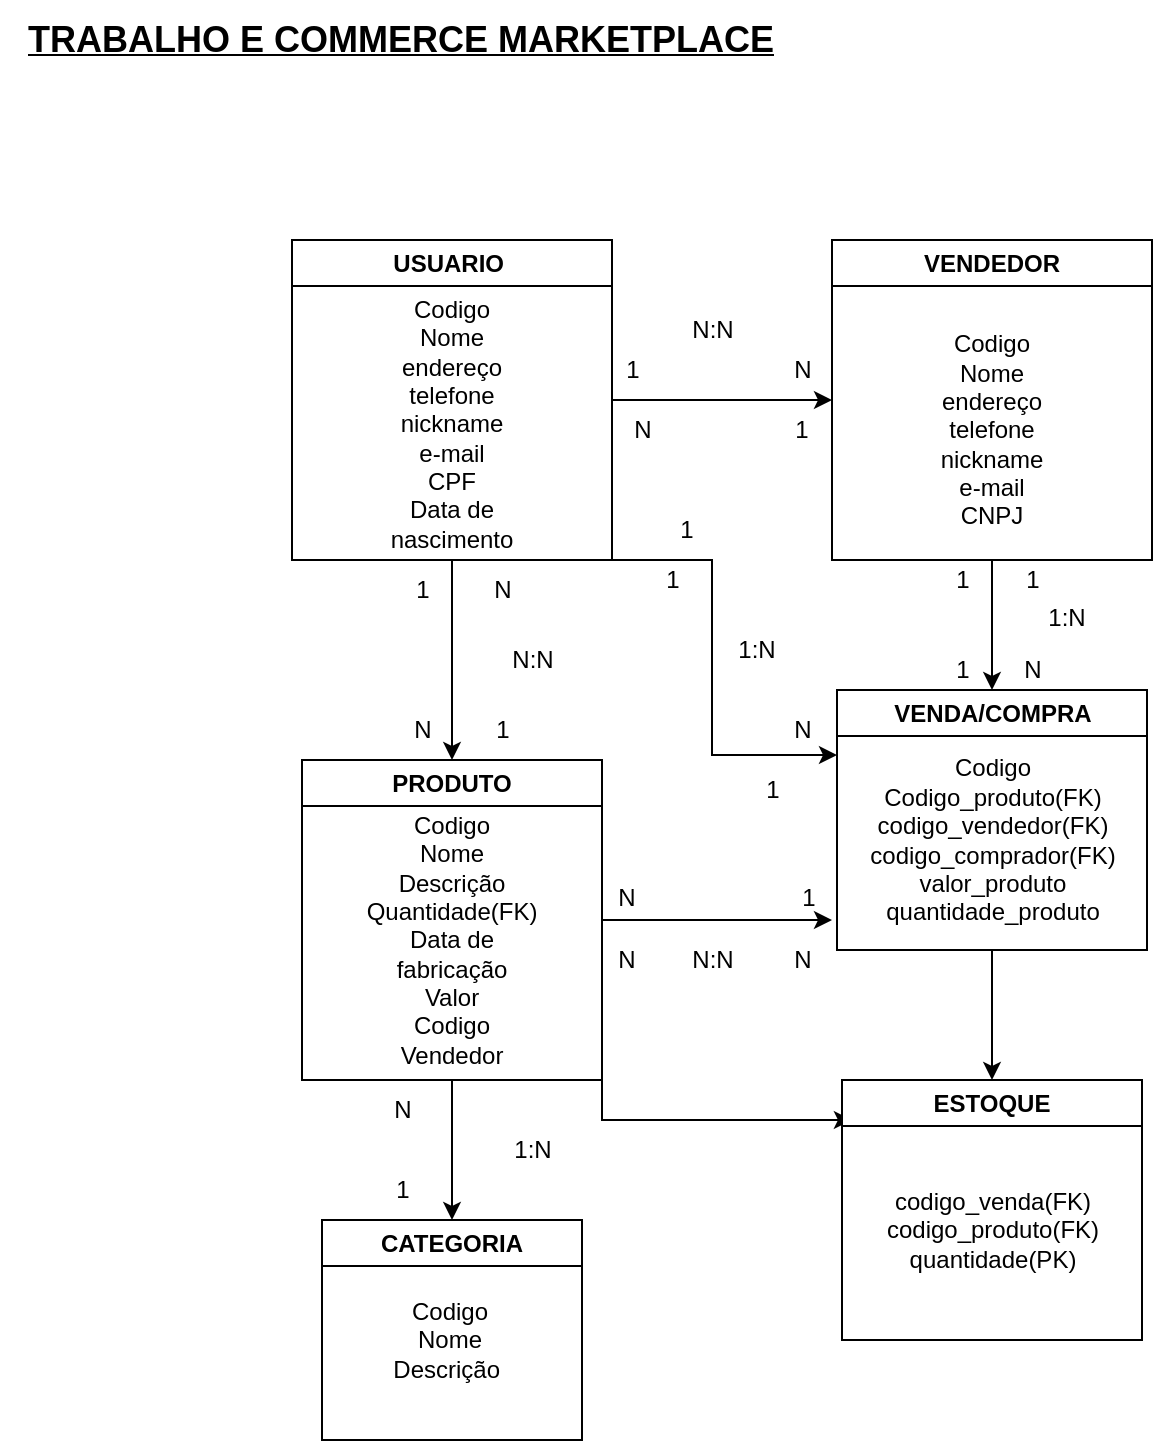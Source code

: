 <mxfile version="21.1.0" type="github">
  <diagram name="Página-1" id="_EBDA8QYbZ0stD0L5a_n">
    <mxGraphModel dx="1164" dy="708" grid="1" gridSize="10" guides="1" tooltips="1" connect="1" arrows="1" fold="1" page="1" pageScale="1" pageWidth="827" pageHeight="1169" math="0" shadow="0">
      <root>
        <mxCell id="0" />
        <mxCell id="1" parent="0" />
        <mxCell id="1_b0nGrSuRPOqD3Ceiw3-1" value="&lt;b&gt;&lt;u&gt;&lt;font style=&quot;font-size: 18px;&quot;&gt;TRABALHO E COMMERCE MARKETPLACE&lt;/font&gt;&lt;/u&gt;&lt;/b&gt;" style="text;html=1;align=center;verticalAlign=middle;resizable=0;points=[];autosize=1;strokeColor=none;fillColor=none;" vertex="1" parent="1">
          <mxGeometry x="214" y="10" width="400" height="40" as="geometry" />
        </mxCell>
        <mxCell id="1_b0nGrSuRPOqD3Ceiw3-23" style="edgeStyle=orthogonalEdgeStyle;rounded=0;orthogonalLoop=1;jettySize=auto;html=1;exitX=1;exitY=0.5;exitDx=0;exitDy=0;entryX=0;entryY=0.5;entryDx=0;entryDy=0;" edge="1" parent="1" source="1_b0nGrSuRPOqD3Ceiw3-3" target="1_b0nGrSuRPOqD3Ceiw3-10">
          <mxGeometry relative="1" as="geometry">
            <mxPoint x="640" y="210" as="targetPoint" />
          </mxGeometry>
        </mxCell>
        <mxCell id="1_b0nGrSuRPOqD3Ceiw3-28" style="edgeStyle=orthogonalEdgeStyle;rounded=0;orthogonalLoop=1;jettySize=auto;html=1;exitX=0.5;exitY=1;exitDx=0;exitDy=0;entryX=0.5;entryY=0;entryDx=0;entryDy=0;" edge="1" parent="1" source="1_b0nGrSuRPOqD3Ceiw3-3" target="1_b0nGrSuRPOqD3Ceiw3-4">
          <mxGeometry relative="1" as="geometry" />
        </mxCell>
        <mxCell id="1_b0nGrSuRPOqD3Ceiw3-50" style="edgeStyle=orthogonalEdgeStyle;rounded=0;orthogonalLoop=1;jettySize=auto;html=1;exitX=1;exitY=1;exitDx=0;exitDy=0;entryX=0;entryY=0.25;entryDx=0;entryDy=0;" edge="1" parent="1" source="1_b0nGrSuRPOqD3Ceiw3-3" target="1_b0nGrSuRPOqD3Ceiw3-12">
          <mxGeometry relative="1" as="geometry">
            <Array as="points">
              <mxPoint x="570" y="290" />
              <mxPoint x="570" y="388" />
            </Array>
          </mxGeometry>
        </mxCell>
        <mxCell id="1_b0nGrSuRPOqD3Ceiw3-3" value="USUARIO&amp;nbsp;" style="swimlane;whiteSpace=wrap;html=1;" vertex="1" parent="1">
          <mxGeometry x="360" y="130" width="160" height="160" as="geometry" />
        </mxCell>
        <mxCell id="1_b0nGrSuRPOqD3Ceiw3-17" value="Codigo&lt;br&gt;Nome&lt;br&gt;endereço&lt;br&gt;telefone&lt;br&gt;nickname&lt;br&gt;e-mail&lt;br&gt;CPF&lt;br&gt;Data de nascimento" style="text;html=1;strokeColor=none;fillColor=none;align=center;verticalAlign=middle;whiteSpace=wrap;rounded=0;" vertex="1" parent="1_b0nGrSuRPOqD3Ceiw3-3">
          <mxGeometry x="50" y="77" width="60" height="30" as="geometry" />
        </mxCell>
        <mxCell id="1_b0nGrSuRPOqD3Ceiw3-40" style="edgeStyle=orthogonalEdgeStyle;rounded=0;orthogonalLoop=1;jettySize=auto;html=1;exitX=0.5;exitY=1;exitDx=0;exitDy=0;entryX=0.5;entryY=0;entryDx=0;entryDy=0;" edge="1" parent="1" source="1_b0nGrSuRPOqD3Ceiw3-4" target="1_b0nGrSuRPOqD3Ceiw3-8">
          <mxGeometry relative="1" as="geometry" />
        </mxCell>
        <mxCell id="1_b0nGrSuRPOqD3Ceiw3-51" style="edgeStyle=orthogonalEdgeStyle;rounded=0;orthogonalLoop=1;jettySize=auto;html=1;exitX=1;exitY=0.5;exitDx=0;exitDy=0;" edge="1" parent="1" source="1_b0nGrSuRPOqD3Ceiw3-4">
          <mxGeometry relative="1" as="geometry">
            <mxPoint x="630" y="470" as="targetPoint" />
          </mxGeometry>
        </mxCell>
        <mxCell id="1_b0nGrSuRPOqD3Ceiw3-58" style="edgeStyle=orthogonalEdgeStyle;rounded=0;orthogonalLoop=1;jettySize=auto;html=1;exitX=1;exitY=1;exitDx=0;exitDy=0;entryX=0.033;entryY=0.154;entryDx=0;entryDy=0;entryPerimeter=0;" edge="1" parent="1" source="1_b0nGrSuRPOqD3Ceiw3-4" target="1_b0nGrSuRPOqD3Ceiw3-6">
          <mxGeometry relative="1" as="geometry" />
        </mxCell>
        <mxCell id="1_b0nGrSuRPOqD3Ceiw3-4" value="PRODUTO" style="swimlane;whiteSpace=wrap;html=1;" vertex="1" parent="1">
          <mxGeometry x="365" y="390" width="150" height="160" as="geometry" />
        </mxCell>
        <mxCell id="1_b0nGrSuRPOqD3Ceiw3-19" value="Codigo&lt;br&gt;Nome&lt;br&gt;Descrição&lt;br&gt;Quantidade(FK)&lt;br&gt;Data de fabricação&lt;br&gt;Valor&lt;br&gt;Codigo Vendedor" style="text;html=1;strokeColor=none;fillColor=none;align=center;verticalAlign=middle;whiteSpace=wrap;rounded=0;" vertex="1" parent="1_b0nGrSuRPOqD3Ceiw3-4">
          <mxGeometry x="45" y="75" width="60" height="30" as="geometry" />
        </mxCell>
        <mxCell id="1_b0nGrSuRPOqD3Ceiw3-6" value="ESTOQUE" style="swimlane;whiteSpace=wrap;html=1;" vertex="1" parent="1">
          <mxGeometry x="635" y="550" width="150" height="130" as="geometry" />
        </mxCell>
        <mxCell id="1_b0nGrSuRPOqD3Ceiw3-42" value="codigo_venda(FK)&lt;br&gt;codigo_produto(FK)&lt;br&gt;quantidade(PK)" style="text;html=1;align=center;verticalAlign=middle;resizable=0;points=[];autosize=1;strokeColor=none;fillColor=none;" vertex="1" parent="1_b0nGrSuRPOqD3Ceiw3-6">
          <mxGeometry x="10" y="45" width="130" height="60" as="geometry" />
        </mxCell>
        <mxCell id="1_b0nGrSuRPOqD3Ceiw3-8" value="CATEGORIA" style="swimlane;whiteSpace=wrap;html=1;" vertex="1" parent="1">
          <mxGeometry x="375" y="620" width="130" height="110" as="geometry" />
        </mxCell>
        <mxCell id="1_b0nGrSuRPOqD3Ceiw3-22" value="Codigo&lt;br&gt;Nome&lt;br&gt;Descrição&amp;nbsp;&lt;br&gt;" style="text;html=1;strokeColor=none;fillColor=none;align=center;verticalAlign=middle;whiteSpace=wrap;rounded=0;" vertex="1" parent="1_b0nGrSuRPOqD3Ceiw3-8">
          <mxGeometry x="34" y="45" width="60" height="30" as="geometry" />
        </mxCell>
        <mxCell id="1_b0nGrSuRPOqD3Ceiw3-43" style="edgeStyle=orthogonalEdgeStyle;rounded=0;orthogonalLoop=1;jettySize=auto;html=1;exitX=0.5;exitY=1;exitDx=0;exitDy=0;entryX=0.5;entryY=0;entryDx=0;entryDy=0;" edge="1" parent="1" source="1_b0nGrSuRPOqD3Ceiw3-10" target="1_b0nGrSuRPOqD3Ceiw3-12">
          <mxGeometry relative="1" as="geometry" />
        </mxCell>
        <mxCell id="1_b0nGrSuRPOqD3Ceiw3-10" value="VENDEDOR" style="swimlane;whiteSpace=wrap;html=1;" vertex="1" parent="1">
          <mxGeometry x="630" y="130" width="160" height="160" as="geometry" />
        </mxCell>
        <mxCell id="1_b0nGrSuRPOqD3Ceiw3-21" value="Codigo&lt;br&gt;Nome&lt;br&gt;endereço&lt;br&gt;telefone&lt;br&gt;nickname&lt;br&gt;e-mail&lt;br&gt;CNPJ" style="text;html=1;strokeColor=none;fillColor=none;align=center;verticalAlign=middle;whiteSpace=wrap;rounded=0;" vertex="1" parent="1_b0nGrSuRPOqD3Ceiw3-10">
          <mxGeometry x="50" y="80" width="60" height="30" as="geometry" />
        </mxCell>
        <mxCell id="1_b0nGrSuRPOqD3Ceiw3-57" style="edgeStyle=orthogonalEdgeStyle;rounded=0;orthogonalLoop=1;jettySize=auto;html=1;exitX=0.5;exitY=1;exitDx=0;exitDy=0;entryX=0.5;entryY=0;entryDx=0;entryDy=0;" edge="1" parent="1" source="1_b0nGrSuRPOqD3Ceiw3-12" target="1_b0nGrSuRPOqD3Ceiw3-6">
          <mxGeometry relative="1" as="geometry" />
        </mxCell>
        <mxCell id="1_b0nGrSuRPOqD3Ceiw3-12" value="VENDA/COMPRA" style="swimlane;whiteSpace=wrap;html=1;" vertex="1" parent="1">
          <mxGeometry x="632.5" y="355" width="155" height="130" as="geometry" />
        </mxCell>
        <mxCell id="1_b0nGrSuRPOqD3Ceiw3-41" value="Codigo&lt;br&gt;Codigo_produto(FK)&lt;br&gt;codigo_vendedor(FK)&lt;br&gt;codigo_comprador(FK)&lt;br&gt;valor_produto&lt;br&gt;quantidade_produto" style="text;html=1;align=center;verticalAlign=middle;resizable=0;points=[];autosize=1;strokeColor=none;fillColor=none;" vertex="1" parent="1_b0nGrSuRPOqD3Ceiw3-12">
          <mxGeometry x="2.5" y="25" width="150" height="100" as="geometry" />
        </mxCell>
        <mxCell id="1_b0nGrSuRPOqD3Ceiw3-24" value="1" style="text;html=1;align=center;verticalAlign=middle;resizable=0;points=[];autosize=1;strokeColor=none;fillColor=none;" vertex="1" parent="1">
          <mxGeometry x="515" y="180" width="30" height="30" as="geometry" />
        </mxCell>
        <mxCell id="1_b0nGrSuRPOqD3Ceiw3-25" value="N" style="text;html=1;align=center;verticalAlign=middle;resizable=0;points=[];autosize=1;strokeColor=none;fillColor=none;" vertex="1" parent="1">
          <mxGeometry x="600" y="180" width="30" height="30" as="geometry" />
        </mxCell>
        <mxCell id="1_b0nGrSuRPOqD3Ceiw3-26" value="N" style="text;html=1;align=center;verticalAlign=middle;resizable=0;points=[];autosize=1;strokeColor=none;fillColor=none;" vertex="1" parent="1">
          <mxGeometry x="520" y="210" width="30" height="30" as="geometry" />
        </mxCell>
        <mxCell id="1_b0nGrSuRPOqD3Ceiw3-27" value="1" style="text;html=1;strokeColor=none;fillColor=none;align=center;verticalAlign=middle;whiteSpace=wrap;rounded=0;" vertex="1" parent="1">
          <mxGeometry x="585" y="210" width="60" height="30" as="geometry" />
        </mxCell>
        <mxCell id="1_b0nGrSuRPOqD3Ceiw3-31" value="N" style="text;html=1;align=center;verticalAlign=middle;resizable=0;points=[];autosize=1;strokeColor=none;fillColor=none;" vertex="1" parent="1">
          <mxGeometry x="400" y="550" width="30" height="30" as="geometry" />
        </mxCell>
        <mxCell id="1_b0nGrSuRPOqD3Ceiw3-32" value="1" style="text;html=1;align=center;verticalAlign=middle;resizable=0;points=[];autosize=1;strokeColor=none;fillColor=none;" vertex="1" parent="1">
          <mxGeometry x="400" y="590" width="30" height="30" as="geometry" />
        </mxCell>
        <mxCell id="1_b0nGrSuRPOqD3Ceiw3-33" value="N:N" style="text;html=1;align=center;verticalAlign=middle;resizable=0;points=[];autosize=1;strokeColor=none;fillColor=none;" vertex="1" parent="1">
          <mxGeometry x="550" y="160" width="40" height="30" as="geometry" />
        </mxCell>
        <mxCell id="1_b0nGrSuRPOqD3Ceiw3-34" value="1:N" style="text;html=1;align=center;verticalAlign=middle;resizable=0;points=[];autosize=1;strokeColor=none;fillColor=none;" vertex="1" parent="1">
          <mxGeometry x="460" y="570" width="40" height="30" as="geometry" />
        </mxCell>
        <mxCell id="1_b0nGrSuRPOqD3Ceiw3-35" value="1" style="text;html=1;align=center;verticalAlign=middle;resizable=0;points=[];autosize=1;strokeColor=none;fillColor=none;" vertex="1" parent="1">
          <mxGeometry x="410" y="290" width="30" height="30" as="geometry" />
        </mxCell>
        <mxCell id="1_b0nGrSuRPOqD3Ceiw3-36" value="N" style="text;html=1;align=center;verticalAlign=middle;resizable=0;points=[];autosize=1;strokeColor=none;fillColor=none;" vertex="1" parent="1">
          <mxGeometry x="410" y="360" width="30" height="30" as="geometry" />
        </mxCell>
        <mxCell id="1_b0nGrSuRPOqD3Ceiw3-37" value="1" style="text;html=1;align=center;verticalAlign=middle;resizable=0;points=[];autosize=1;strokeColor=none;fillColor=none;" vertex="1" parent="1">
          <mxGeometry x="450" y="360" width="30" height="30" as="geometry" />
        </mxCell>
        <mxCell id="1_b0nGrSuRPOqD3Ceiw3-38" value="N" style="text;html=1;align=center;verticalAlign=middle;resizable=0;points=[];autosize=1;strokeColor=none;fillColor=none;" vertex="1" parent="1">
          <mxGeometry x="450" y="290" width="30" height="30" as="geometry" />
        </mxCell>
        <mxCell id="1_b0nGrSuRPOqD3Ceiw3-39" value="N:N" style="text;html=1;align=center;verticalAlign=middle;resizable=0;points=[];autosize=1;strokeColor=none;fillColor=none;" vertex="1" parent="1">
          <mxGeometry x="460" y="325" width="40" height="30" as="geometry" />
        </mxCell>
        <mxCell id="1_b0nGrSuRPOqD3Ceiw3-44" value="1" style="text;html=1;align=center;verticalAlign=middle;resizable=0;points=[];autosize=1;strokeColor=none;fillColor=none;" vertex="1" parent="1">
          <mxGeometry x="715" y="285" width="30" height="30" as="geometry" />
        </mxCell>
        <mxCell id="1_b0nGrSuRPOqD3Ceiw3-45" value="N" style="text;html=1;align=center;verticalAlign=middle;resizable=0;points=[];autosize=1;strokeColor=none;fillColor=none;" vertex="1" parent="1">
          <mxGeometry x="715" y="330" width="30" height="30" as="geometry" />
        </mxCell>
        <mxCell id="1_b0nGrSuRPOqD3Ceiw3-47" value="1" style="text;html=1;align=center;verticalAlign=middle;resizable=0;points=[];autosize=1;strokeColor=none;fillColor=none;" vertex="1" parent="1">
          <mxGeometry x="680" y="330" width="30" height="30" as="geometry" />
        </mxCell>
        <mxCell id="1_b0nGrSuRPOqD3Ceiw3-48" value="1" style="text;html=1;align=center;verticalAlign=middle;resizable=0;points=[];autosize=1;strokeColor=none;fillColor=none;" vertex="1" parent="1">
          <mxGeometry x="680" y="285" width="30" height="30" as="geometry" />
        </mxCell>
        <mxCell id="1_b0nGrSuRPOqD3Ceiw3-49" value="1:N" style="text;html=1;align=center;verticalAlign=middle;resizable=0;points=[];autosize=1;strokeColor=none;fillColor=none;" vertex="1" parent="1">
          <mxGeometry x="727" y="304" width="40" height="30" as="geometry" />
        </mxCell>
        <mxCell id="1_b0nGrSuRPOqD3Ceiw3-52" value="N" style="text;html=1;align=center;verticalAlign=middle;resizable=0;points=[];autosize=1;strokeColor=none;fillColor=none;" vertex="1" parent="1">
          <mxGeometry x="512" y="444" width="30" height="30" as="geometry" />
        </mxCell>
        <mxCell id="1_b0nGrSuRPOqD3Ceiw3-53" value="1" style="text;html=1;align=center;verticalAlign=middle;resizable=0;points=[];autosize=1;strokeColor=none;fillColor=none;" vertex="1" parent="1">
          <mxGeometry x="602.5" y="444" width="30" height="30" as="geometry" />
        </mxCell>
        <mxCell id="1_b0nGrSuRPOqD3Ceiw3-54" value="N" style="text;html=1;align=center;verticalAlign=middle;resizable=0;points=[];autosize=1;strokeColor=none;fillColor=none;" vertex="1" parent="1">
          <mxGeometry x="600" y="475" width="30" height="30" as="geometry" />
        </mxCell>
        <mxCell id="1_b0nGrSuRPOqD3Ceiw3-55" value="N" style="text;html=1;align=center;verticalAlign=middle;resizable=0;points=[];autosize=1;strokeColor=none;fillColor=none;" vertex="1" parent="1">
          <mxGeometry x="512" y="475" width="30" height="30" as="geometry" />
        </mxCell>
        <mxCell id="1_b0nGrSuRPOqD3Ceiw3-56" value="N:N" style="text;html=1;align=center;verticalAlign=middle;resizable=0;points=[];autosize=1;strokeColor=none;fillColor=none;" vertex="1" parent="1">
          <mxGeometry x="550" y="475" width="40" height="30" as="geometry" />
        </mxCell>
        <mxCell id="1_b0nGrSuRPOqD3Ceiw3-59" value="1" style="text;html=1;align=center;verticalAlign=middle;resizable=0;points=[];autosize=1;strokeColor=none;fillColor=none;" vertex="1" parent="1">
          <mxGeometry x="542" y="260" width="30" height="30" as="geometry" />
        </mxCell>
        <mxCell id="1_b0nGrSuRPOqD3Ceiw3-60" value="N" style="text;html=1;align=center;verticalAlign=middle;resizable=0;points=[];autosize=1;strokeColor=none;fillColor=none;" vertex="1" parent="1">
          <mxGeometry x="600" y="360" width="30" height="30" as="geometry" />
        </mxCell>
        <mxCell id="1_b0nGrSuRPOqD3Ceiw3-62" value="1" style="text;html=1;align=center;verticalAlign=middle;resizable=0;points=[];autosize=1;strokeColor=none;fillColor=none;" vertex="1" parent="1">
          <mxGeometry x="585" y="390" width="30" height="30" as="geometry" />
        </mxCell>
        <mxCell id="1_b0nGrSuRPOqD3Ceiw3-63" value="1" style="text;html=1;align=center;verticalAlign=middle;resizable=0;points=[];autosize=1;strokeColor=none;fillColor=none;" vertex="1" parent="1">
          <mxGeometry x="535" y="285" width="30" height="30" as="geometry" />
        </mxCell>
        <mxCell id="1_b0nGrSuRPOqD3Ceiw3-64" value="1:N" style="text;html=1;align=center;verticalAlign=middle;resizable=0;points=[];autosize=1;strokeColor=none;fillColor=none;" vertex="1" parent="1">
          <mxGeometry x="572" y="320" width="40" height="30" as="geometry" />
        </mxCell>
      </root>
    </mxGraphModel>
  </diagram>
</mxfile>
